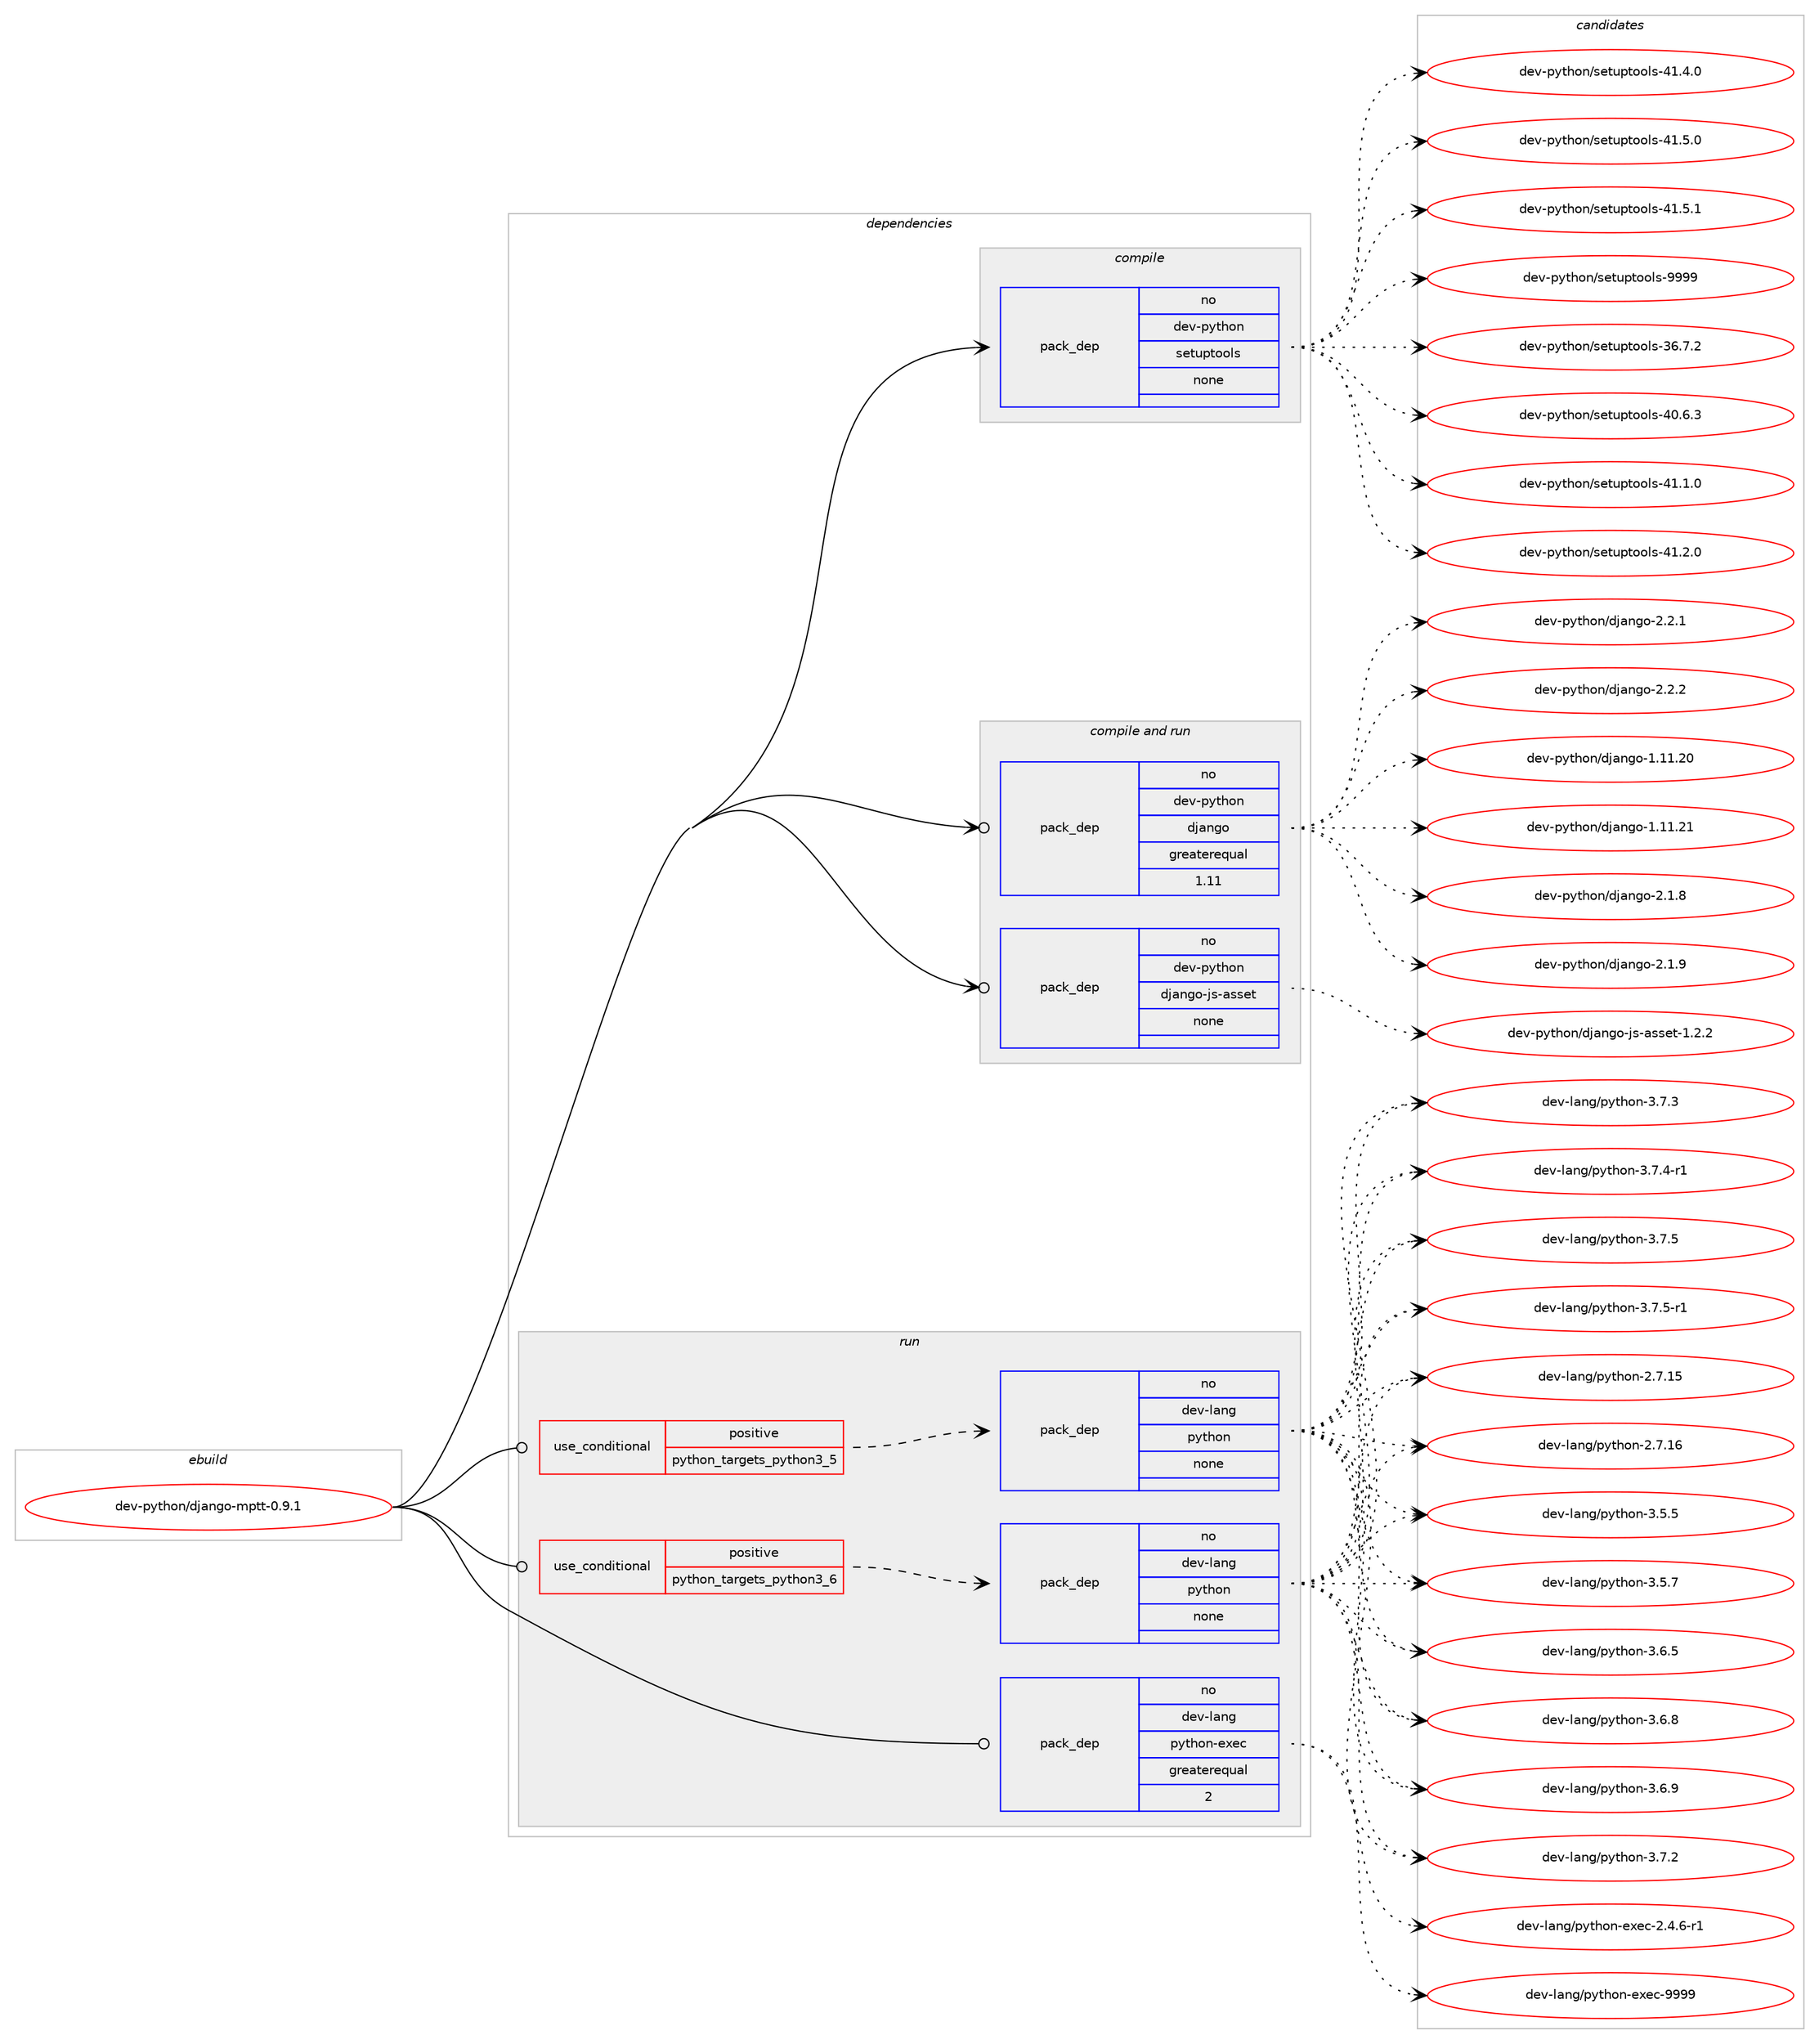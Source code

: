 digraph prolog {

# *************
# Graph options
# *************

newrank=true;
concentrate=true;
compound=true;
graph [rankdir=LR,fontname=Helvetica,fontsize=10,ranksep=1.5];#, ranksep=2.5, nodesep=0.2];
edge  [arrowhead=vee];
node  [fontname=Helvetica,fontsize=10];

# **********
# The ebuild
# **********

subgraph cluster_leftcol {
color=gray;
rank=same;
label=<<i>ebuild</i>>;
id [label="dev-python/django-mptt-0.9.1", color=red, width=4, href="../dev-python/django-mptt-0.9.1.svg"];
}

# ****************
# The dependencies
# ****************

subgraph cluster_midcol {
color=gray;
label=<<i>dependencies</i>>;
subgraph cluster_compile {
fillcolor="#eeeeee";
style=filled;
label=<<i>compile</i>>;
subgraph pack451627 {
dependency601978 [label=<<TABLE BORDER="0" CELLBORDER="1" CELLSPACING="0" CELLPADDING="4" WIDTH="220"><TR><TD ROWSPAN="6" CELLPADDING="30">pack_dep</TD></TR><TR><TD WIDTH="110">no</TD></TR><TR><TD>dev-python</TD></TR><TR><TD>setuptools</TD></TR><TR><TD>none</TD></TR><TR><TD></TD></TR></TABLE>>, shape=none, color=blue];
}
id:e -> dependency601978:w [weight=20,style="solid",arrowhead="vee"];
}
subgraph cluster_compileandrun {
fillcolor="#eeeeee";
style=filled;
label=<<i>compile and run</i>>;
subgraph pack451628 {
dependency601979 [label=<<TABLE BORDER="0" CELLBORDER="1" CELLSPACING="0" CELLPADDING="4" WIDTH="220"><TR><TD ROWSPAN="6" CELLPADDING="30">pack_dep</TD></TR><TR><TD WIDTH="110">no</TD></TR><TR><TD>dev-python</TD></TR><TR><TD>django</TD></TR><TR><TD>greaterequal</TD></TR><TR><TD>1.11</TD></TR></TABLE>>, shape=none, color=blue];
}
id:e -> dependency601979:w [weight=20,style="solid",arrowhead="odotvee"];
subgraph pack451629 {
dependency601980 [label=<<TABLE BORDER="0" CELLBORDER="1" CELLSPACING="0" CELLPADDING="4" WIDTH="220"><TR><TD ROWSPAN="6" CELLPADDING="30">pack_dep</TD></TR><TR><TD WIDTH="110">no</TD></TR><TR><TD>dev-python</TD></TR><TR><TD>django-js-asset</TD></TR><TR><TD>none</TD></TR><TR><TD></TD></TR></TABLE>>, shape=none, color=blue];
}
id:e -> dependency601980:w [weight=20,style="solid",arrowhead="odotvee"];
}
subgraph cluster_run {
fillcolor="#eeeeee";
style=filled;
label=<<i>run</i>>;
subgraph cond138557 {
dependency601981 [label=<<TABLE BORDER="0" CELLBORDER="1" CELLSPACING="0" CELLPADDING="4"><TR><TD ROWSPAN="3" CELLPADDING="10">use_conditional</TD></TR><TR><TD>positive</TD></TR><TR><TD>python_targets_python3_5</TD></TR></TABLE>>, shape=none, color=red];
subgraph pack451630 {
dependency601982 [label=<<TABLE BORDER="0" CELLBORDER="1" CELLSPACING="0" CELLPADDING="4" WIDTH="220"><TR><TD ROWSPAN="6" CELLPADDING="30">pack_dep</TD></TR><TR><TD WIDTH="110">no</TD></TR><TR><TD>dev-lang</TD></TR><TR><TD>python</TD></TR><TR><TD>none</TD></TR><TR><TD></TD></TR></TABLE>>, shape=none, color=blue];
}
dependency601981:e -> dependency601982:w [weight=20,style="dashed",arrowhead="vee"];
}
id:e -> dependency601981:w [weight=20,style="solid",arrowhead="odot"];
subgraph cond138558 {
dependency601983 [label=<<TABLE BORDER="0" CELLBORDER="1" CELLSPACING="0" CELLPADDING="4"><TR><TD ROWSPAN="3" CELLPADDING="10">use_conditional</TD></TR><TR><TD>positive</TD></TR><TR><TD>python_targets_python3_6</TD></TR></TABLE>>, shape=none, color=red];
subgraph pack451631 {
dependency601984 [label=<<TABLE BORDER="0" CELLBORDER="1" CELLSPACING="0" CELLPADDING="4" WIDTH="220"><TR><TD ROWSPAN="6" CELLPADDING="30">pack_dep</TD></TR><TR><TD WIDTH="110">no</TD></TR><TR><TD>dev-lang</TD></TR><TR><TD>python</TD></TR><TR><TD>none</TD></TR><TR><TD></TD></TR></TABLE>>, shape=none, color=blue];
}
dependency601983:e -> dependency601984:w [weight=20,style="dashed",arrowhead="vee"];
}
id:e -> dependency601983:w [weight=20,style="solid",arrowhead="odot"];
subgraph pack451632 {
dependency601985 [label=<<TABLE BORDER="0" CELLBORDER="1" CELLSPACING="0" CELLPADDING="4" WIDTH="220"><TR><TD ROWSPAN="6" CELLPADDING="30">pack_dep</TD></TR><TR><TD WIDTH="110">no</TD></TR><TR><TD>dev-lang</TD></TR><TR><TD>python-exec</TD></TR><TR><TD>greaterequal</TD></TR><TR><TD>2</TD></TR></TABLE>>, shape=none, color=blue];
}
id:e -> dependency601985:w [weight=20,style="solid",arrowhead="odot"];
}
}

# **************
# The candidates
# **************

subgraph cluster_choices {
rank=same;
color=gray;
label=<<i>candidates</i>>;

subgraph choice451627 {
color=black;
nodesep=1;
choice100101118451121211161041111104711510111611711211611111110811545515446554650 [label="dev-python/setuptools-36.7.2", color=red, width=4,href="../dev-python/setuptools-36.7.2.svg"];
choice100101118451121211161041111104711510111611711211611111110811545524846544651 [label="dev-python/setuptools-40.6.3", color=red, width=4,href="../dev-python/setuptools-40.6.3.svg"];
choice100101118451121211161041111104711510111611711211611111110811545524946494648 [label="dev-python/setuptools-41.1.0", color=red, width=4,href="../dev-python/setuptools-41.1.0.svg"];
choice100101118451121211161041111104711510111611711211611111110811545524946504648 [label="dev-python/setuptools-41.2.0", color=red, width=4,href="../dev-python/setuptools-41.2.0.svg"];
choice100101118451121211161041111104711510111611711211611111110811545524946524648 [label="dev-python/setuptools-41.4.0", color=red, width=4,href="../dev-python/setuptools-41.4.0.svg"];
choice100101118451121211161041111104711510111611711211611111110811545524946534648 [label="dev-python/setuptools-41.5.0", color=red, width=4,href="../dev-python/setuptools-41.5.0.svg"];
choice100101118451121211161041111104711510111611711211611111110811545524946534649 [label="dev-python/setuptools-41.5.1", color=red, width=4,href="../dev-python/setuptools-41.5.1.svg"];
choice10010111845112121116104111110471151011161171121161111111081154557575757 [label="dev-python/setuptools-9999", color=red, width=4,href="../dev-python/setuptools-9999.svg"];
dependency601978:e -> choice100101118451121211161041111104711510111611711211611111110811545515446554650:w [style=dotted,weight="100"];
dependency601978:e -> choice100101118451121211161041111104711510111611711211611111110811545524846544651:w [style=dotted,weight="100"];
dependency601978:e -> choice100101118451121211161041111104711510111611711211611111110811545524946494648:w [style=dotted,weight="100"];
dependency601978:e -> choice100101118451121211161041111104711510111611711211611111110811545524946504648:w [style=dotted,weight="100"];
dependency601978:e -> choice100101118451121211161041111104711510111611711211611111110811545524946524648:w [style=dotted,weight="100"];
dependency601978:e -> choice100101118451121211161041111104711510111611711211611111110811545524946534648:w [style=dotted,weight="100"];
dependency601978:e -> choice100101118451121211161041111104711510111611711211611111110811545524946534649:w [style=dotted,weight="100"];
dependency601978:e -> choice10010111845112121116104111110471151011161171121161111111081154557575757:w [style=dotted,weight="100"];
}
subgraph choice451628 {
color=black;
nodesep=1;
choice1001011184511212111610411111047100106971101031114549464949465048 [label="dev-python/django-1.11.20", color=red, width=4,href="../dev-python/django-1.11.20.svg"];
choice1001011184511212111610411111047100106971101031114549464949465049 [label="dev-python/django-1.11.21", color=red, width=4,href="../dev-python/django-1.11.21.svg"];
choice100101118451121211161041111104710010697110103111455046494656 [label="dev-python/django-2.1.8", color=red, width=4,href="../dev-python/django-2.1.8.svg"];
choice100101118451121211161041111104710010697110103111455046494657 [label="dev-python/django-2.1.9", color=red, width=4,href="../dev-python/django-2.1.9.svg"];
choice100101118451121211161041111104710010697110103111455046504649 [label="dev-python/django-2.2.1", color=red, width=4,href="../dev-python/django-2.2.1.svg"];
choice100101118451121211161041111104710010697110103111455046504650 [label="dev-python/django-2.2.2", color=red, width=4,href="../dev-python/django-2.2.2.svg"];
dependency601979:e -> choice1001011184511212111610411111047100106971101031114549464949465048:w [style=dotted,weight="100"];
dependency601979:e -> choice1001011184511212111610411111047100106971101031114549464949465049:w [style=dotted,weight="100"];
dependency601979:e -> choice100101118451121211161041111104710010697110103111455046494656:w [style=dotted,weight="100"];
dependency601979:e -> choice100101118451121211161041111104710010697110103111455046494657:w [style=dotted,weight="100"];
dependency601979:e -> choice100101118451121211161041111104710010697110103111455046504649:w [style=dotted,weight="100"];
dependency601979:e -> choice100101118451121211161041111104710010697110103111455046504650:w [style=dotted,weight="100"];
}
subgraph choice451629 {
color=black;
nodesep=1;
choice100101118451121211161041111104710010697110103111451061154597115115101116454946504650 [label="dev-python/django-js-asset-1.2.2", color=red, width=4,href="../dev-python/django-js-asset-1.2.2.svg"];
dependency601980:e -> choice100101118451121211161041111104710010697110103111451061154597115115101116454946504650:w [style=dotted,weight="100"];
}
subgraph choice451630 {
color=black;
nodesep=1;
choice10010111845108971101034711212111610411111045504655464953 [label="dev-lang/python-2.7.15", color=red, width=4,href="../dev-lang/python-2.7.15.svg"];
choice10010111845108971101034711212111610411111045504655464954 [label="dev-lang/python-2.7.16", color=red, width=4,href="../dev-lang/python-2.7.16.svg"];
choice100101118451089711010347112121116104111110455146534653 [label="dev-lang/python-3.5.5", color=red, width=4,href="../dev-lang/python-3.5.5.svg"];
choice100101118451089711010347112121116104111110455146534655 [label="dev-lang/python-3.5.7", color=red, width=4,href="../dev-lang/python-3.5.7.svg"];
choice100101118451089711010347112121116104111110455146544653 [label="dev-lang/python-3.6.5", color=red, width=4,href="../dev-lang/python-3.6.5.svg"];
choice100101118451089711010347112121116104111110455146544656 [label="dev-lang/python-3.6.8", color=red, width=4,href="../dev-lang/python-3.6.8.svg"];
choice100101118451089711010347112121116104111110455146544657 [label="dev-lang/python-3.6.9", color=red, width=4,href="../dev-lang/python-3.6.9.svg"];
choice100101118451089711010347112121116104111110455146554650 [label="dev-lang/python-3.7.2", color=red, width=4,href="../dev-lang/python-3.7.2.svg"];
choice100101118451089711010347112121116104111110455146554651 [label="dev-lang/python-3.7.3", color=red, width=4,href="../dev-lang/python-3.7.3.svg"];
choice1001011184510897110103471121211161041111104551465546524511449 [label="dev-lang/python-3.7.4-r1", color=red, width=4,href="../dev-lang/python-3.7.4-r1.svg"];
choice100101118451089711010347112121116104111110455146554653 [label="dev-lang/python-3.7.5", color=red, width=4,href="../dev-lang/python-3.7.5.svg"];
choice1001011184510897110103471121211161041111104551465546534511449 [label="dev-lang/python-3.7.5-r1", color=red, width=4,href="../dev-lang/python-3.7.5-r1.svg"];
dependency601982:e -> choice10010111845108971101034711212111610411111045504655464953:w [style=dotted,weight="100"];
dependency601982:e -> choice10010111845108971101034711212111610411111045504655464954:w [style=dotted,weight="100"];
dependency601982:e -> choice100101118451089711010347112121116104111110455146534653:w [style=dotted,weight="100"];
dependency601982:e -> choice100101118451089711010347112121116104111110455146534655:w [style=dotted,weight="100"];
dependency601982:e -> choice100101118451089711010347112121116104111110455146544653:w [style=dotted,weight="100"];
dependency601982:e -> choice100101118451089711010347112121116104111110455146544656:w [style=dotted,weight="100"];
dependency601982:e -> choice100101118451089711010347112121116104111110455146544657:w [style=dotted,weight="100"];
dependency601982:e -> choice100101118451089711010347112121116104111110455146554650:w [style=dotted,weight="100"];
dependency601982:e -> choice100101118451089711010347112121116104111110455146554651:w [style=dotted,weight="100"];
dependency601982:e -> choice1001011184510897110103471121211161041111104551465546524511449:w [style=dotted,weight="100"];
dependency601982:e -> choice100101118451089711010347112121116104111110455146554653:w [style=dotted,weight="100"];
dependency601982:e -> choice1001011184510897110103471121211161041111104551465546534511449:w [style=dotted,weight="100"];
}
subgraph choice451631 {
color=black;
nodesep=1;
choice10010111845108971101034711212111610411111045504655464953 [label="dev-lang/python-2.7.15", color=red, width=4,href="../dev-lang/python-2.7.15.svg"];
choice10010111845108971101034711212111610411111045504655464954 [label="dev-lang/python-2.7.16", color=red, width=4,href="../dev-lang/python-2.7.16.svg"];
choice100101118451089711010347112121116104111110455146534653 [label="dev-lang/python-3.5.5", color=red, width=4,href="../dev-lang/python-3.5.5.svg"];
choice100101118451089711010347112121116104111110455146534655 [label="dev-lang/python-3.5.7", color=red, width=4,href="../dev-lang/python-3.5.7.svg"];
choice100101118451089711010347112121116104111110455146544653 [label="dev-lang/python-3.6.5", color=red, width=4,href="../dev-lang/python-3.6.5.svg"];
choice100101118451089711010347112121116104111110455146544656 [label="dev-lang/python-3.6.8", color=red, width=4,href="../dev-lang/python-3.6.8.svg"];
choice100101118451089711010347112121116104111110455146544657 [label="dev-lang/python-3.6.9", color=red, width=4,href="../dev-lang/python-3.6.9.svg"];
choice100101118451089711010347112121116104111110455146554650 [label="dev-lang/python-3.7.2", color=red, width=4,href="../dev-lang/python-3.7.2.svg"];
choice100101118451089711010347112121116104111110455146554651 [label="dev-lang/python-3.7.3", color=red, width=4,href="../dev-lang/python-3.7.3.svg"];
choice1001011184510897110103471121211161041111104551465546524511449 [label="dev-lang/python-3.7.4-r1", color=red, width=4,href="../dev-lang/python-3.7.4-r1.svg"];
choice100101118451089711010347112121116104111110455146554653 [label="dev-lang/python-3.7.5", color=red, width=4,href="../dev-lang/python-3.7.5.svg"];
choice1001011184510897110103471121211161041111104551465546534511449 [label="dev-lang/python-3.7.5-r1", color=red, width=4,href="../dev-lang/python-3.7.5-r1.svg"];
dependency601984:e -> choice10010111845108971101034711212111610411111045504655464953:w [style=dotted,weight="100"];
dependency601984:e -> choice10010111845108971101034711212111610411111045504655464954:w [style=dotted,weight="100"];
dependency601984:e -> choice100101118451089711010347112121116104111110455146534653:w [style=dotted,weight="100"];
dependency601984:e -> choice100101118451089711010347112121116104111110455146534655:w [style=dotted,weight="100"];
dependency601984:e -> choice100101118451089711010347112121116104111110455146544653:w [style=dotted,weight="100"];
dependency601984:e -> choice100101118451089711010347112121116104111110455146544656:w [style=dotted,weight="100"];
dependency601984:e -> choice100101118451089711010347112121116104111110455146544657:w [style=dotted,weight="100"];
dependency601984:e -> choice100101118451089711010347112121116104111110455146554650:w [style=dotted,weight="100"];
dependency601984:e -> choice100101118451089711010347112121116104111110455146554651:w [style=dotted,weight="100"];
dependency601984:e -> choice1001011184510897110103471121211161041111104551465546524511449:w [style=dotted,weight="100"];
dependency601984:e -> choice100101118451089711010347112121116104111110455146554653:w [style=dotted,weight="100"];
dependency601984:e -> choice1001011184510897110103471121211161041111104551465546534511449:w [style=dotted,weight="100"];
}
subgraph choice451632 {
color=black;
nodesep=1;
choice10010111845108971101034711212111610411111045101120101994550465246544511449 [label="dev-lang/python-exec-2.4.6-r1", color=red, width=4,href="../dev-lang/python-exec-2.4.6-r1.svg"];
choice10010111845108971101034711212111610411111045101120101994557575757 [label="dev-lang/python-exec-9999", color=red, width=4,href="../dev-lang/python-exec-9999.svg"];
dependency601985:e -> choice10010111845108971101034711212111610411111045101120101994550465246544511449:w [style=dotted,weight="100"];
dependency601985:e -> choice10010111845108971101034711212111610411111045101120101994557575757:w [style=dotted,weight="100"];
}
}

}
